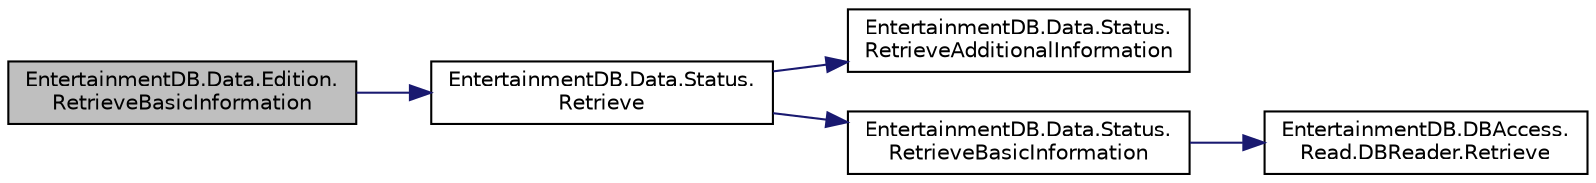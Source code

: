 digraph "EntertainmentDB.Data.Edition.RetrieveBasicInformation"
{
 // LATEX_PDF_SIZE
  edge [fontname="Helvetica",fontsize="10",labelfontname="Helvetica",labelfontsize="10"];
  node [fontname="Helvetica",fontsize="10",shape=record];
  rankdir="LR";
  Node1 [label="EntertainmentDB.Data.Edition.\lRetrieveBasicInformation",height=0.2,width=0.4,color="black", fillcolor="grey75", style="filled", fontcolor="black",tooltip="Retrieves the basic information of the edition from the database."];
  Node1 -> Node2 [color="midnightblue",fontsize="10",style="solid",fontname="Helvetica"];
  Node2 [label="EntertainmentDB.Data.Status.\lRetrieve",height=0.2,width=0.4,color="black", fillcolor="white", style="filled",URL="$dc/dd4/class_entertainment_d_b_1_1_data_1_1_status.html#abac782aafccbbef4034d4ddb71aed7e2",tooltip="Retrieves the information of the status from the database."];
  Node2 -> Node3 [color="midnightblue",fontsize="10",style="solid",fontname="Helvetica"];
  Node3 [label="EntertainmentDB.Data.Status.\lRetrieveAdditionalInformation",height=0.2,width=0.4,color="black", fillcolor="white", style="filled",URL="$dc/dd4/class_entertainment_d_b_1_1_data_1_1_status.html#a10b6642be4830cce662ce604e5052ccc",tooltip="Retrieves the additional information of the status from the database (none available)."];
  Node2 -> Node4 [color="midnightblue",fontsize="10",style="solid",fontname="Helvetica"];
  Node4 [label="EntertainmentDB.Data.Status.\lRetrieveBasicInformation",height=0.2,width=0.4,color="black", fillcolor="white", style="filled",URL="$dc/dd4/class_entertainment_d_b_1_1_data_1_1_status.html#af017a672c77b22eb998512ee60f5d0ac",tooltip="Retrieves the basic information of the status from the database."];
  Node4 -> Node5 [color="midnightblue",fontsize="10",style="solid",fontname="Helvetica"];
  Node5 [label="EntertainmentDB.DBAccess.\lRead.DBReader.Retrieve",height=0.2,width=0.4,color="black", fillcolor="white", style="filled",URL="$d8/dcd/class_entertainment_d_b_1_1_d_b_access_1_1_read_1_1_d_b_reader.html#a408d344f093a53d1143079a2d1574cf6",tooltip="Retrieves the information from the database."];
}
